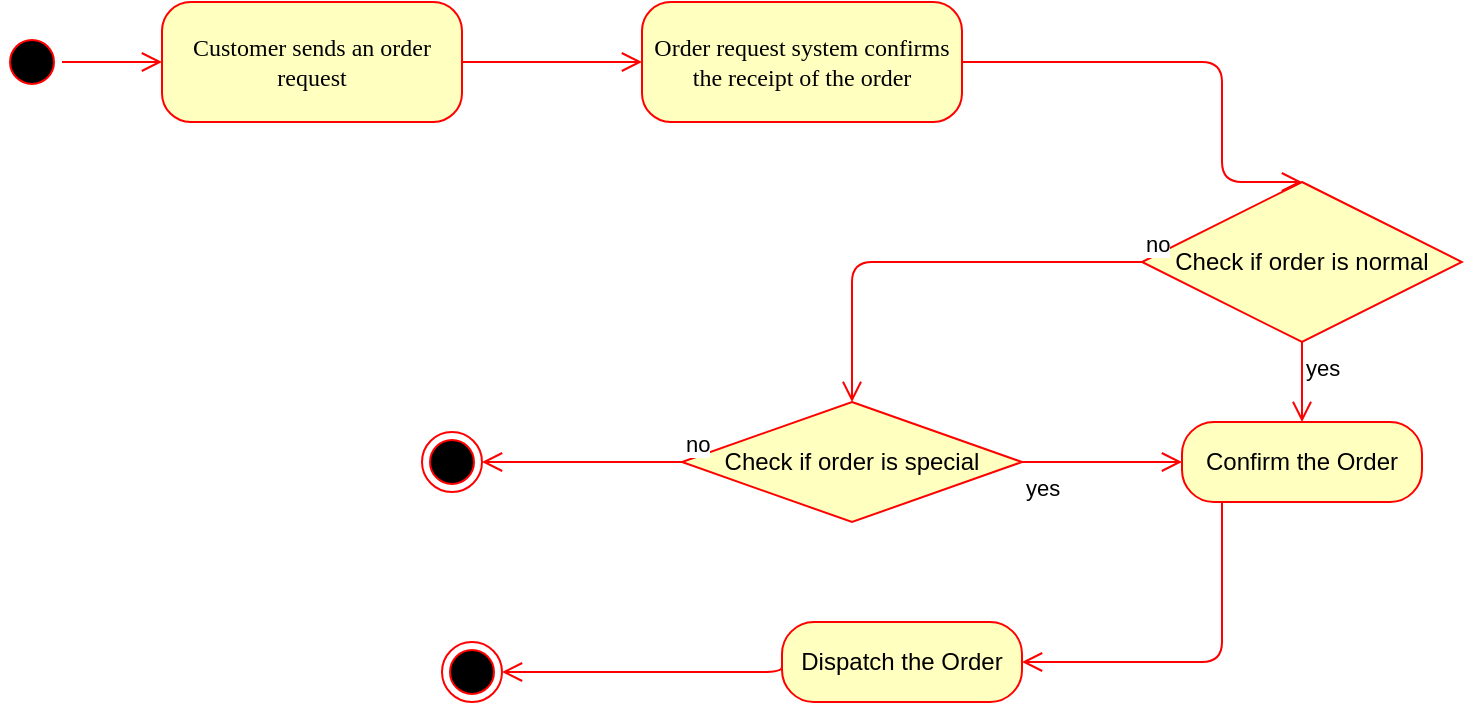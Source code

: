<mxfile version="12.9.12" type="google"><diagram name="Page-1" id="58cdce13-f638-feb5-8d6f-7d28b1aa9fa0"><mxGraphModel dx="1347" dy="804" grid="1" gridSize="10" guides="1" tooltips="1" connect="1" arrows="1" fold="1" page="1" pageScale="1" pageWidth="1100" pageHeight="850" background="#ffffff" math="0" shadow="0"><root><mxCell id="0"/><mxCell id="1" parent="0"/><mxCell id="382b91b5511bd0f7-1" value="" style="ellipse;html=1;shape=startState;fillColor=#000000;strokeColor=#ff0000;rounded=1;shadow=0;comic=0;labelBackgroundColor=none;fontFamily=Verdana;fontSize=12;fontColor=#000000;align=center;direction=south;" parent="1" vertex="1"><mxGeometry x="130" y="135" width="30" height="30" as="geometry"/></mxCell><mxCell id="382b91b5511bd0f7-6" value="Customer sends an order request" style="rounded=1;whiteSpace=wrap;html=1;arcSize=24;fillColor=#ffffc0;strokeColor=#ff0000;shadow=0;comic=0;labelBackgroundColor=none;fontFamily=Verdana;fontSize=12;fontColor=#000000;align=center;" parent="1" vertex="1"><mxGeometry x="210" y="120" width="150" height="60" as="geometry"/></mxCell><mxCell id="382b91b5511bd0f7-7" value="Order request system confirms the receipt of the order" style="rounded=1;whiteSpace=wrap;html=1;arcSize=24;fillColor=#ffffc0;strokeColor=#ff0000;shadow=0;comic=0;labelBackgroundColor=none;fontFamily=Verdana;fontSize=12;fontColor=#000000;align=center;" parent="1" vertex="1"><mxGeometry x="450" y="120" width="160" height="60" as="geometry"/></mxCell><mxCell id="3cde6dad864a17aa-13" style="edgeStyle=elbowEdgeStyle;html=1;exitX=0;exitY=0.75;entryX=1;entryY=0.75;labelBackgroundColor=none;endArrow=open;endSize=8;strokeColor=#ff0000;fontFamily=Verdana;fontSize=12;align=left;" parent="1" source="382b91b5511bd0f7-9" edge="1"><mxGeometry relative="1" as="geometry"><mxPoint x="640" y="355" as="targetPoint"/></mxGeometry></mxCell><mxCell id="2a3bc250acf0617d-9" style="edgeStyle=orthogonalEdgeStyle;html=1;labelBackgroundColor=none;endArrow=open;endSize=8;strokeColor=#ff0000;fontFamily=Verdana;fontSize=12;align=left;" parent="1" source="382b91b5511bd0f7-1" target="382b91b5511bd0f7-6" edge="1"><mxGeometry relative="1" as="geometry"/></mxCell><mxCell id="2a3bc250acf0617d-10" style="edgeStyle=orthogonalEdgeStyle;html=1;labelBackgroundColor=none;endArrow=open;endSize=8;strokeColor=#ff0000;fontFamily=Verdana;fontSize=12;align=left;entryX=0;entryY=0.5;" parent="1" source="382b91b5511bd0f7-6" target="382b91b5511bd0f7-7" edge="1"><mxGeometry relative="1" as="geometry"><Array as="points"><mxPoint x="400" y="150"/><mxPoint x="400" y="150"/></Array></mxGeometry></mxCell><mxCell id="2a3bc250acf0617d-13" style="edgeStyle=orthogonalEdgeStyle;html=1;exitX=1;exitY=0.5;entryX=0;entryY=0.5;labelBackgroundColor=none;endArrow=open;endSize=8;strokeColor=#ff0000;fontFamily=Verdana;fontSize=12;align=left;" parent="1" target="382b91b5511bd0f7-10" edge="1"><mxGeometry relative="1" as="geometry"><mxPoint x="360" y="340" as="sourcePoint"/></mxGeometry></mxCell><mxCell id="2a3bc250acf0617d-15" style="edgeStyle=orthogonalEdgeStyle;html=1;exitX=1;exitY=0.25;entryX=0;entryY=0.25;labelBackgroundColor=none;endArrow=open;endSize=8;strokeColor=#ff0000;fontFamily=Verdana;fontSize=12;align=left;" parent="1" target="382b91b5511bd0f7-9" edge="1"><mxGeometry relative="1" as="geometry"><mxPoint x="640" y="325" as="sourcePoint"/></mxGeometry></mxCell><mxCell id="O3FyCdhiBLZw9R9QMD1Y-5" value="&lt;div&gt;Check if order is normal&lt;/div&gt;" style="rhombus;whiteSpace=wrap;html=1;fillColor=#ffffc0;strokeColor=#ff0000;" vertex="1" parent="1"><mxGeometry x="700" y="210" width="160" height="80" as="geometry"/></mxCell><mxCell id="O3FyCdhiBLZw9R9QMD1Y-6" value="no" style="edgeStyle=orthogonalEdgeStyle;html=1;align=left;verticalAlign=bottom;endArrow=open;endSize=8;strokeColor=#ff0000;entryX=0.5;entryY=0;entryDx=0;entryDy=0;" edge="1" source="O3FyCdhiBLZw9R9QMD1Y-5" parent="1" target="O3FyCdhiBLZw9R9QMD1Y-12"><mxGeometry x="-1" relative="1" as="geometry"><mxPoint x="560" y="230" as="targetPoint"/></mxGeometry></mxCell><mxCell id="O3FyCdhiBLZw9R9QMD1Y-7" value="yes" style="edgeStyle=orthogonalEdgeStyle;html=1;align=left;verticalAlign=top;endArrow=open;endSize=8;strokeColor=#ff0000;" edge="1" source="O3FyCdhiBLZw9R9QMD1Y-5" parent="1" target="O3FyCdhiBLZw9R9QMD1Y-9"><mxGeometry x="-1" relative="1" as="geometry"><mxPoint x="740" y="310" as="targetPoint"/></mxGeometry></mxCell><mxCell id="O3FyCdhiBLZw9R9QMD1Y-8" style="edgeStyle=orthogonalEdgeStyle;html=1;labelBackgroundColor=none;endArrow=open;endSize=8;strokeColor=#ff0000;fontFamily=Verdana;fontSize=12;align=left;entryX=0.5;entryY=0;entryDx=0;entryDy=0;exitX=1;exitY=0.5;exitDx=0;exitDy=0;" edge="1" parent="1" source="382b91b5511bd0f7-7" target="O3FyCdhiBLZw9R9QMD1Y-5"><mxGeometry relative="1" as="geometry"><Array as="points"><mxPoint x="740" y="150"/></Array><mxPoint x="370" y="160" as="sourcePoint"/><mxPoint x="460" y="160" as="targetPoint"/></mxGeometry></mxCell><mxCell id="O3FyCdhiBLZw9R9QMD1Y-9" value="Confirm the Order" style="rounded=1;whiteSpace=wrap;html=1;arcSize=40;fontColor=#000000;fillColor=#ffffc0;strokeColor=#ff0000;" vertex="1" parent="1"><mxGeometry x="720" y="330" width="120" height="40" as="geometry"/></mxCell><mxCell id="O3FyCdhiBLZw9R9QMD1Y-10" value="" style="edgeStyle=orthogonalEdgeStyle;html=1;verticalAlign=bottom;endArrow=open;endSize=8;strokeColor=#ff0000;entryX=1;entryY=0.5;entryDx=0;entryDy=0;" edge="1" source="O3FyCdhiBLZw9R9QMD1Y-9" parent="1" target="O3FyCdhiBLZw9R9QMD1Y-11"><mxGeometry relative="1" as="geometry"><mxPoint x="740" y="440" as="targetPoint"/><Array as="points"><mxPoint x="740" y="450"/></Array></mxGeometry></mxCell><mxCell id="O3FyCdhiBLZw9R9QMD1Y-11" value="Dispatch the Order" style="rounded=1;whiteSpace=wrap;html=1;arcSize=40;fontColor=#000000;fillColor=#ffffc0;strokeColor=#ff0000;" vertex="1" parent="1"><mxGeometry x="520" y="430" width="120" height="40" as="geometry"/></mxCell><mxCell id="O3FyCdhiBLZw9R9QMD1Y-12" value="Check if order is special" style="rhombus;whiteSpace=wrap;html=1;fillColor=#ffffc0;strokeColor=#ff0000;" vertex="1" parent="1"><mxGeometry x="470" y="320" width="170" height="60" as="geometry"/></mxCell><mxCell id="O3FyCdhiBLZw9R9QMD1Y-13" value="no" style="edgeStyle=orthogonalEdgeStyle;html=1;align=left;verticalAlign=bottom;endArrow=open;endSize=8;strokeColor=#ff0000;entryX=1;entryY=0.5;entryDx=0;entryDy=0;" edge="1" source="O3FyCdhiBLZw9R9QMD1Y-12" parent="1" target="O3FyCdhiBLZw9R9QMD1Y-16"><mxGeometry x="-1" relative="1" as="geometry"><mxPoint x="400" y="340" as="targetPoint"/></mxGeometry></mxCell><mxCell id="O3FyCdhiBLZw9R9QMD1Y-14" value="yes" style="edgeStyle=orthogonalEdgeStyle;html=1;align=left;verticalAlign=top;endArrow=open;endSize=8;strokeColor=#ff0000;entryX=0;entryY=0.5;entryDx=0;entryDy=0;" edge="1" source="O3FyCdhiBLZw9R9QMD1Y-12" parent="1" target="O3FyCdhiBLZw9R9QMD1Y-9"><mxGeometry x="-1" relative="1" as="geometry"><mxPoint x="500" y="410" as="targetPoint"/></mxGeometry></mxCell><mxCell id="O3FyCdhiBLZw9R9QMD1Y-16" value="" style="ellipse;html=1;shape=endState;fillColor=#000000;strokeColor=#ff0000;" vertex="1" parent="1"><mxGeometry x="340" y="335" width="30" height="30" as="geometry"/></mxCell><mxCell id="O3FyCdhiBLZw9R9QMD1Y-18" value="" style="ellipse;html=1;shape=endState;fillColor=#000000;strokeColor=#ff0000;" vertex="1" parent="1"><mxGeometry x="350" y="440" width="30" height="30" as="geometry"/></mxCell><mxCell id="O3FyCdhiBLZw9R9QMD1Y-19" style="edgeStyle=orthogonalEdgeStyle;html=1;labelBackgroundColor=none;endArrow=open;endSize=8;strokeColor=#ff0000;fontFamily=Verdana;fontSize=12;align=left;entryX=1;entryY=0.5;entryDx=0;entryDy=0;exitX=0;exitY=0.5;exitDx=0;exitDy=0;" edge="1" parent="1" source="O3FyCdhiBLZw9R9QMD1Y-11" target="O3FyCdhiBLZw9R9QMD1Y-18"><mxGeometry relative="1" as="geometry"><Array as="points"><mxPoint x="520" y="455"/></Array><mxPoint x="370" y="160" as="sourcePoint"/><mxPoint x="460" y="160" as="targetPoint"/></mxGeometry></mxCell></root></mxGraphModel></diagram></mxfile>